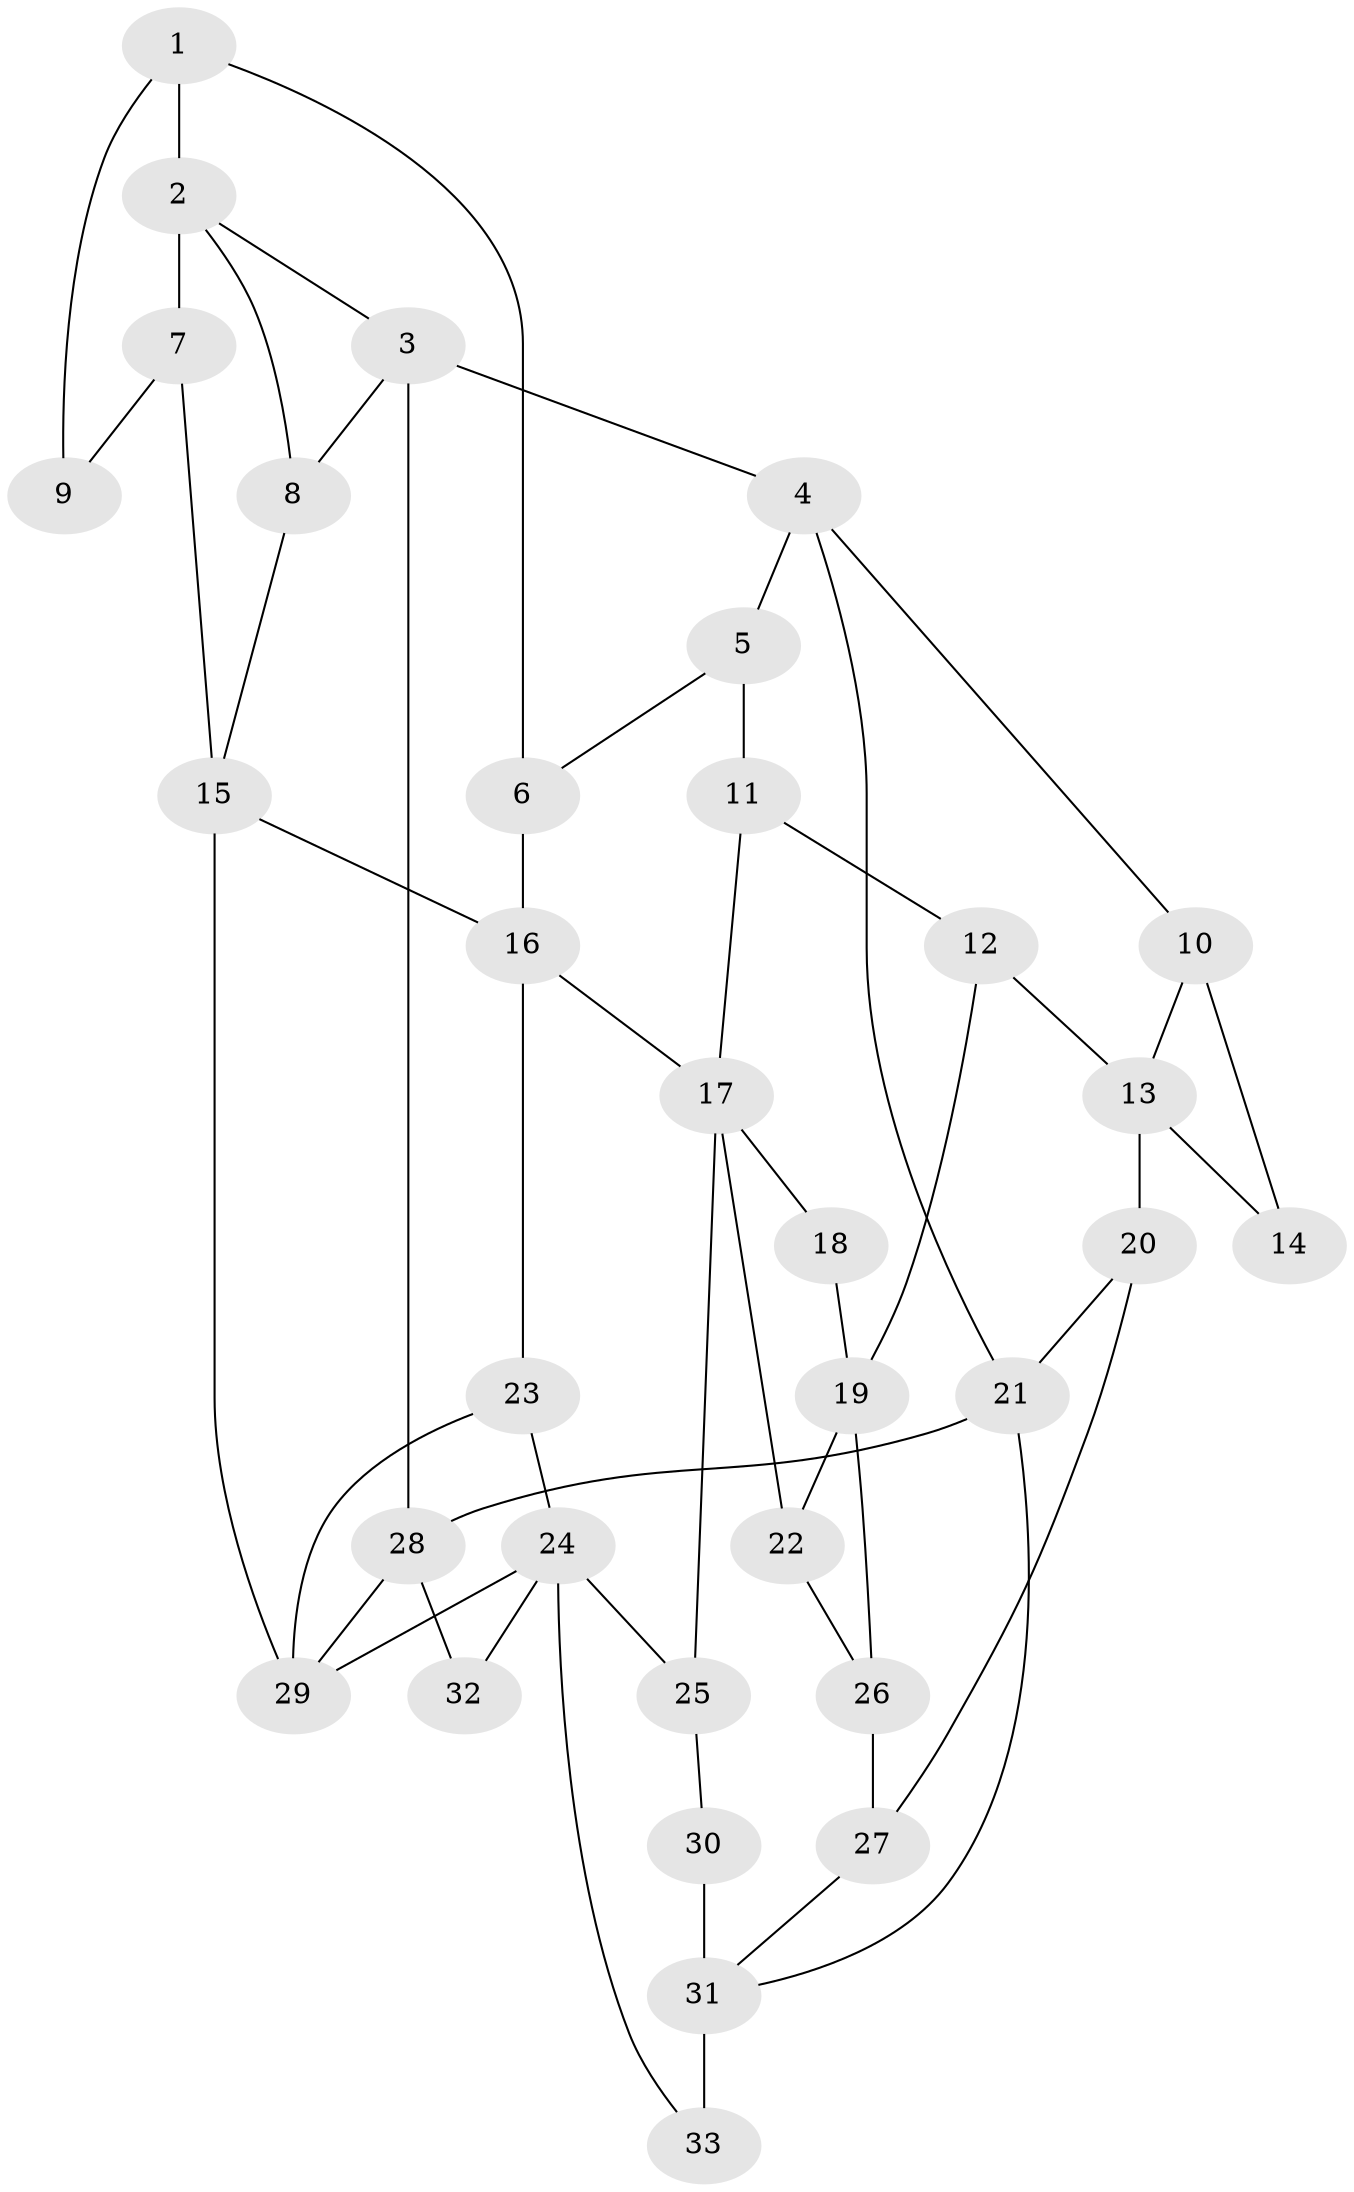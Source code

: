 // original degree distribution, {3: 0.030303030303030304, 5: 0.5454545454545454, 6: 0.19696969696969696, 4: 0.22727272727272727}
// Generated by graph-tools (version 1.1) at 2025/38/03/09/25 02:38:47]
// undirected, 33 vertices, 54 edges
graph export_dot {
graph [start="1"]
  node [color=gray90,style=filled];
  1;
  2;
  3;
  4;
  5;
  6;
  7;
  8;
  9;
  10;
  11;
  12;
  13;
  14;
  15;
  16;
  17;
  18;
  19;
  20;
  21;
  22;
  23;
  24;
  25;
  26;
  27;
  28;
  29;
  30;
  31;
  32;
  33;
  1 -- 2 [weight=2.0];
  1 -- 6 [weight=1.0];
  1 -- 9 [weight=2.0];
  2 -- 3 [weight=1.0];
  2 -- 7 [weight=2.0];
  2 -- 8 [weight=1.0];
  3 -- 4 [weight=1.0];
  3 -- 8 [weight=1.0];
  3 -- 28 [weight=1.0];
  4 -- 5 [weight=1.0];
  4 -- 10 [weight=1.0];
  4 -- 21 [weight=1.0];
  5 -- 6 [weight=1.0];
  5 -- 11 [weight=1.0];
  6 -- 16 [weight=1.0];
  7 -- 9 [weight=1.0];
  7 -- 15 [weight=1.0];
  8 -- 15 [weight=1.0];
  10 -- 13 [weight=1.0];
  10 -- 14 [weight=2.0];
  11 -- 12 [weight=1.0];
  11 -- 17 [weight=1.0];
  12 -- 13 [weight=2.0];
  12 -- 19 [weight=2.0];
  13 -- 14 [weight=1.0];
  13 -- 20 [weight=1.0];
  15 -- 16 [weight=1.0];
  15 -- 29 [weight=2.0];
  16 -- 17 [weight=1.0];
  16 -- 23 [weight=1.0];
  17 -- 18 [weight=1.0];
  17 -- 22 [weight=1.0];
  17 -- 25 [weight=1.0];
  18 -- 19 [weight=2.0];
  19 -- 22 [weight=1.0];
  19 -- 26 [weight=1.0];
  20 -- 21 [weight=1.0];
  20 -- 27 [weight=1.0];
  21 -- 28 [weight=1.0];
  21 -- 31 [weight=1.0];
  22 -- 26 [weight=1.0];
  23 -- 24 [weight=1.0];
  23 -- 29 [weight=2.0];
  24 -- 25 [weight=1.0];
  24 -- 29 [weight=1.0];
  24 -- 32 [weight=2.0];
  24 -- 33 [weight=1.0];
  25 -- 30 [weight=1.0];
  26 -- 27 [weight=1.0];
  27 -- 31 [weight=1.0];
  28 -- 29 [weight=1.0];
  28 -- 32 [weight=1.0];
  30 -- 31 [weight=2.0];
  31 -- 33 [weight=2.0];
}
